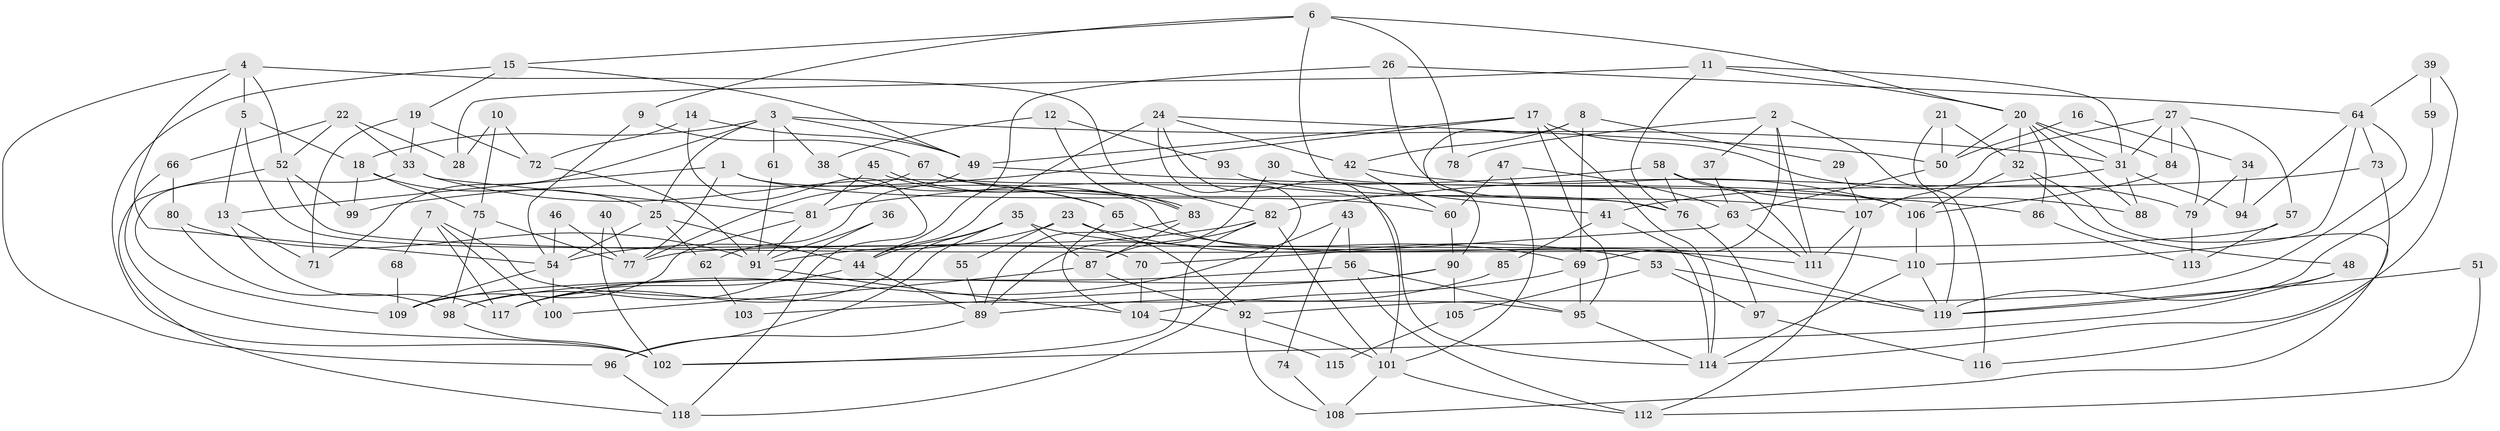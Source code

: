// coarse degree distribution, {6: 0.15789473684210525, 10: 0.013157894736842105, 7: 0.14473684210526316, 5: 0.17105263157894737, 4: 0.15789473684210525, 3: 0.13157894736842105, 8: 0.06578947368421052, 2: 0.13157894736842105, 9: 0.02631578947368421}
// Generated by graph-tools (version 1.1) at 2025/52/02/27/25 19:52:04]
// undirected, 119 vertices, 238 edges
graph export_dot {
graph [start="1"]
  node [color=gray90,style=filled];
  1;
  2;
  3;
  4;
  5;
  6;
  7;
  8;
  9;
  10;
  11;
  12;
  13;
  14;
  15;
  16;
  17;
  18;
  19;
  20;
  21;
  22;
  23;
  24;
  25;
  26;
  27;
  28;
  29;
  30;
  31;
  32;
  33;
  34;
  35;
  36;
  37;
  38;
  39;
  40;
  41;
  42;
  43;
  44;
  45;
  46;
  47;
  48;
  49;
  50;
  51;
  52;
  53;
  54;
  55;
  56;
  57;
  58;
  59;
  60;
  61;
  62;
  63;
  64;
  65;
  66;
  67;
  68;
  69;
  70;
  71;
  72;
  73;
  74;
  75;
  76;
  77;
  78;
  79;
  80;
  81;
  82;
  83;
  84;
  85;
  86;
  87;
  88;
  89;
  90;
  91;
  92;
  93;
  94;
  95;
  96;
  97;
  98;
  99;
  100;
  101;
  102;
  103;
  104;
  105;
  106;
  107;
  108;
  109;
  110;
  111;
  112;
  113;
  114;
  115;
  116;
  117;
  118;
  119;
  1 -- 13;
  1 -- 119;
  1 -- 60;
  1 -- 77;
  2 -- 69;
  2 -- 111;
  2 -- 37;
  2 -- 78;
  2 -- 119;
  3 -- 49;
  3 -- 25;
  3 -- 18;
  3 -- 31;
  3 -- 38;
  3 -- 61;
  3 -- 71;
  4 -- 96;
  4 -- 5;
  4 -- 52;
  4 -- 54;
  4 -- 82;
  5 -- 13;
  5 -- 18;
  5 -- 70;
  6 -- 41;
  6 -- 9;
  6 -- 15;
  6 -- 20;
  6 -- 78;
  7 -- 100;
  7 -- 95;
  7 -- 68;
  7 -- 117;
  8 -- 42;
  8 -- 90;
  8 -- 29;
  8 -- 69;
  9 -- 67;
  9 -- 54;
  10 -- 72;
  10 -- 75;
  10 -- 28;
  11 -- 20;
  11 -- 31;
  11 -- 28;
  11 -- 76;
  12 -- 83;
  12 -- 38;
  12 -- 93;
  13 -- 117;
  13 -- 71;
  14 -- 72;
  14 -- 118;
  14 -- 49;
  15 -- 102;
  15 -- 19;
  15 -- 49;
  16 -- 50;
  16 -- 34;
  17 -- 99;
  17 -- 49;
  17 -- 79;
  17 -- 95;
  17 -- 114;
  18 -- 75;
  18 -- 25;
  18 -- 99;
  19 -- 33;
  19 -- 71;
  19 -- 72;
  20 -- 84;
  20 -- 31;
  20 -- 32;
  20 -- 50;
  20 -- 86;
  20 -- 88;
  21 -- 32;
  21 -- 50;
  21 -- 116;
  22 -- 28;
  22 -- 52;
  22 -- 33;
  22 -- 66;
  23 -- 54;
  23 -- 92;
  23 -- 53;
  23 -- 55;
  24 -- 50;
  24 -- 42;
  24 -- 44;
  24 -- 101;
  24 -- 118;
  25 -- 44;
  25 -- 54;
  25 -- 62;
  26 -- 64;
  26 -- 44;
  26 -- 76;
  27 -- 31;
  27 -- 79;
  27 -- 57;
  27 -- 84;
  27 -- 107;
  29 -- 107;
  30 -- 106;
  30 -- 89;
  31 -- 41;
  31 -- 88;
  31 -- 94;
  32 -- 108;
  32 -- 48;
  32 -- 106;
  33 -- 109;
  33 -- 65;
  33 -- 81;
  34 -- 79;
  34 -- 94;
  35 -- 111;
  35 -- 117;
  35 -- 44;
  35 -- 87;
  35 -- 96;
  36 -- 91;
  36 -- 98;
  37 -- 63;
  38 -- 65;
  39 -- 64;
  39 -- 114;
  39 -- 59;
  40 -- 77;
  40 -- 102;
  41 -- 114;
  41 -- 85;
  42 -- 60;
  42 -- 106;
  43 -- 56;
  43 -- 117;
  43 -- 74;
  44 -- 89;
  44 -- 117;
  45 -- 81;
  45 -- 83;
  45 -- 83;
  46 -- 77;
  46 -- 54;
  47 -- 101;
  47 -- 63;
  47 -- 60;
  48 -- 119;
  48 -- 102;
  49 -- 62;
  49 -- 86;
  50 -- 63;
  51 -- 112;
  51 -- 119;
  52 -- 118;
  52 -- 99;
  52 -- 110;
  53 -- 119;
  53 -- 97;
  53 -- 105;
  54 -- 100;
  54 -- 109;
  55 -- 89;
  56 -- 109;
  56 -- 95;
  56 -- 112;
  57 -- 77;
  57 -- 113;
  58 -- 76;
  58 -- 88;
  58 -- 81;
  58 -- 111;
  59 -- 119;
  60 -- 90;
  61 -- 91;
  62 -- 103;
  63 -- 70;
  63 -- 111;
  64 -- 73;
  64 -- 110;
  64 -- 92;
  64 -- 94;
  65 -- 104;
  65 -- 69;
  66 -- 102;
  66 -- 80;
  67 -- 114;
  67 -- 76;
  67 -- 77;
  68 -- 109;
  69 -- 95;
  69 -- 104;
  70 -- 104;
  72 -- 91;
  73 -- 82;
  73 -- 116;
  74 -- 108;
  75 -- 98;
  75 -- 77;
  76 -- 97;
  79 -- 113;
  80 -- 91;
  80 -- 98;
  81 -- 91;
  81 -- 109;
  82 -- 87;
  82 -- 91;
  82 -- 101;
  82 -- 102;
  83 -- 87;
  83 -- 89;
  84 -- 106;
  85 -- 89;
  86 -- 113;
  87 -- 92;
  87 -- 100;
  89 -- 96;
  90 -- 98;
  90 -- 103;
  90 -- 105;
  91 -- 104;
  92 -- 101;
  92 -- 108;
  93 -- 107;
  95 -- 114;
  96 -- 118;
  97 -- 116;
  98 -- 102;
  101 -- 108;
  101 -- 112;
  104 -- 115;
  105 -- 115;
  106 -- 110;
  107 -- 112;
  107 -- 111;
  110 -- 114;
  110 -- 119;
}
